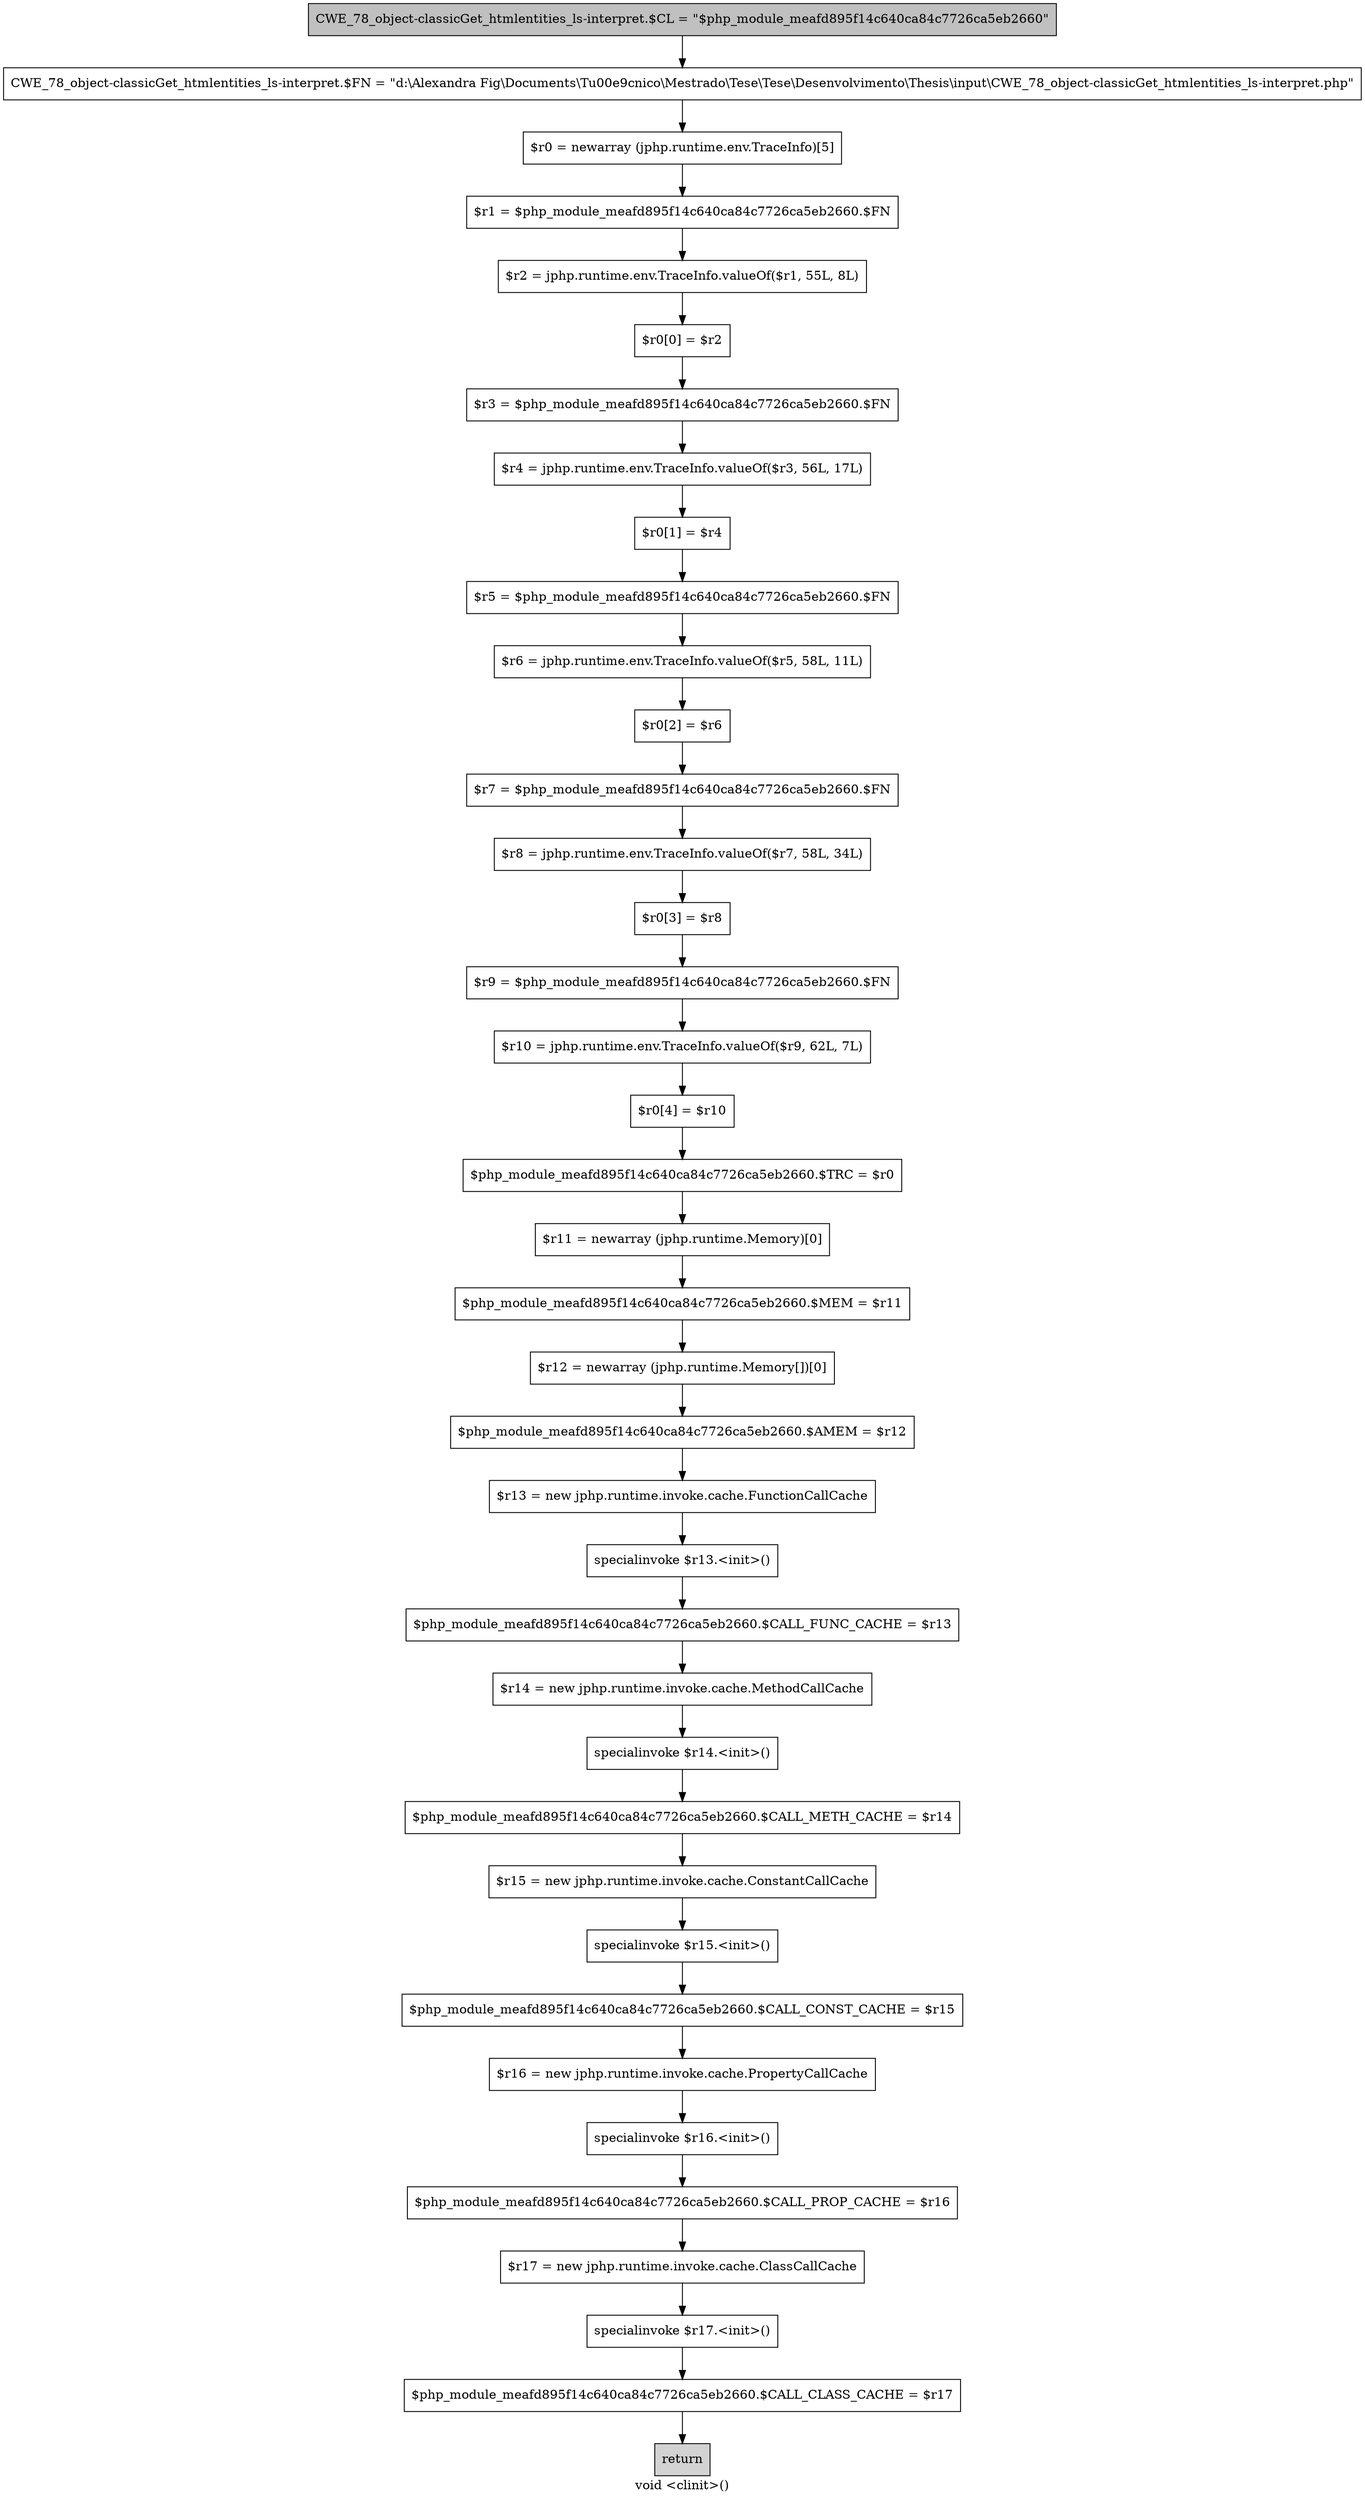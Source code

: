 digraph "void <clinit>()" {
    label="void <clinit>()";
    node [shape=box];
    "0" [style=filled,fillcolor=gray,label="CWE_78_object-classicGet_htmlentities_ls-interpret.$CL = \"$php_module_meafd895f14c640ca84c7726ca5eb2660\"",];
    "1" [label="CWE_78_object-classicGet_htmlentities_ls-interpret.$FN = \"d:\\Alexandra Fig\\Documents\\T\u00e9cnico\\Mestrado\\Tese\\Tese\\Desenvolvimento\\Thesis\\input\\CWE_78_object-classicGet_htmlentities_ls-interpret.php\"",];
    "0"->"1";
    "2" [label="$r0 = newarray (jphp.runtime.env.TraceInfo)[5]",];
    "1"->"2";
    "3" [label="$r1 = $php_module_meafd895f14c640ca84c7726ca5eb2660.$FN",];
    "2"->"3";
    "4" [label="$r2 = jphp.runtime.env.TraceInfo.valueOf($r1, 55L, 8L)",];
    "3"->"4";
    "5" [label="$r0[0] = $r2",];
    "4"->"5";
    "6" [label="$r3 = $php_module_meafd895f14c640ca84c7726ca5eb2660.$FN",];
    "5"->"6";
    "7" [label="$r4 = jphp.runtime.env.TraceInfo.valueOf($r3, 56L, 17L)",];
    "6"->"7";
    "8" [label="$r0[1] = $r4",];
    "7"->"8";
    "9" [label="$r5 = $php_module_meafd895f14c640ca84c7726ca5eb2660.$FN",];
    "8"->"9";
    "10" [label="$r6 = jphp.runtime.env.TraceInfo.valueOf($r5, 58L, 11L)",];
    "9"->"10";
    "11" [label="$r0[2] = $r6",];
    "10"->"11";
    "12" [label="$r7 = $php_module_meafd895f14c640ca84c7726ca5eb2660.$FN",];
    "11"->"12";
    "13" [label="$r8 = jphp.runtime.env.TraceInfo.valueOf($r7, 58L, 34L)",];
    "12"->"13";
    "14" [label="$r0[3] = $r8",];
    "13"->"14";
    "15" [label="$r9 = $php_module_meafd895f14c640ca84c7726ca5eb2660.$FN",];
    "14"->"15";
    "16" [label="$r10 = jphp.runtime.env.TraceInfo.valueOf($r9, 62L, 7L)",];
    "15"->"16";
    "17" [label="$r0[4] = $r10",];
    "16"->"17";
    "18" [label="$php_module_meafd895f14c640ca84c7726ca5eb2660.$TRC = $r0",];
    "17"->"18";
    "19" [label="$r11 = newarray (jphp.runtime.Memory)[0]",];
    "18"->"19";
    "20" [label="$php_module_meafd895f14c640ca84c7726ca5eb2660.$MEM = $r11",];
    "19"->"20";
    "21" [label="$r12 = newarray (jphp.runtime.Memory[])[0]",];
    "20"->"21";
    "22" [label="$php_module_meafd895f14c640ca84c7726ca5eb2660.$AMEM = $r12",];
    "21"->"22";
    "23" [label="$r13 = new jphp.runtime.invoke.cache.FunctionCallCache",];
    "22"->"23";
    "24" [label="specialinvoke $r13.<init>()",];
    "23"->"24";
    "25" [label="$php_module_meafd895f14c640ca84c7726ca5eb2660.$CALL_FUNC_CACHE = $r13",];
    "24"->"25";
    "26" [label="$r14 = new jphp.runtime.invoke.cache.MethodCallCache",];
    "25"->"26";
    "27" [label="specialinvoke $r14.<init>()",];
    "26"->"27";
    "28" [label="$php_module_meafd895f14c640ca84c7726ca5eb2660.$CALL_METH_CACHE = $r14",];
    "27"->"28";
    "29" [label="$r15 = new jphp.runtime.invoke.cache.ConstantCallCache",];
    "28"->"29";
    "30" [label="specialinvoke $r15.<init>()",];
    "29"->"30";
    "31" [label="$php_module_meafd895f14c640ca84c7726ca5eb2660.$CALL_CONST_CACHE = $r15",];
    "30"->"31";
    "32" [label="$r16 = new jphp.runtime.invoke.cache.PropertyCallCache",];
    "31"->"32";
    "33" [label="specialinvoke $r16.<init>()",];
    "32"->"33";
    "34" [label="$php_module_meafd895f14c640ca84c7726ca5eb2660.$CALL_PROP_CACHE = $r16",];
    "33"->"34";
    "35" [label="$r17 = new jphp.runtime.invoke.cache.ClassCallCache",];
    "34"->"35";
    "36" [label="specialinvoke $r17.<init>()",];
    "35"->"36";
    "37" [label="$php_module_meafd895f14c640ca84c7726ca5eb2660.$CALL_CLASS_CACHE = $r17",];
    "36"->"37";
    "38" [style=filled,fillcolor=lightgray,label="return",];
    "37"->"38";
}
